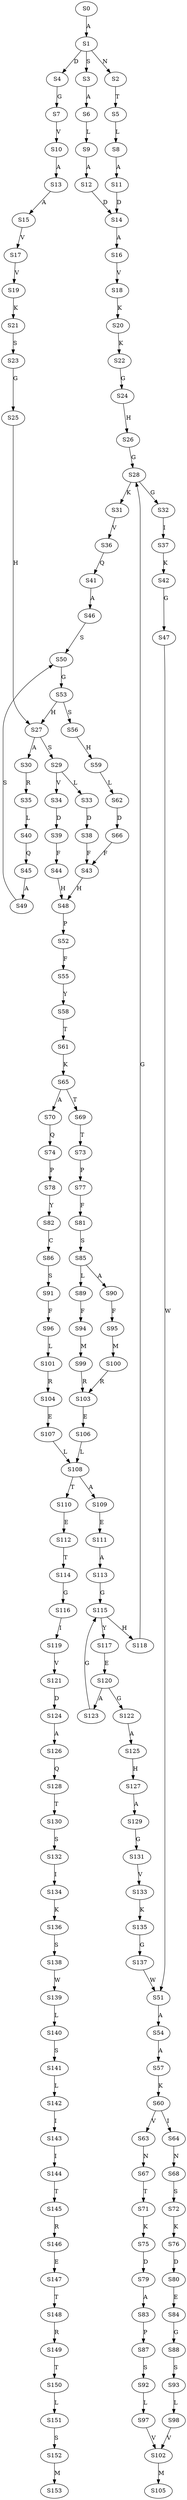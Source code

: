 strict digraph  {
	S0 -> S1 [ label = A ];
	S1 -> S2 [ label = N ];
	S1 -> S3 [ label = S ];
	S1 -> S4 [ label = D ];
	S2 -> S5 [ label = T ];
	S3 -> S6 [ label = A ];
	S4 -> S7 [ label = G ];
	S5 -> S8 [ label = L ];
	S6 -> S9 [ label = L ];
	S7 -> S10 [ label = V ];
	S8 -> S11 [ label = A ];
	S9 -> S12 [ label = A ];
	S10 -> S13 [ label = A ];
	S11 -> S14 [ label = D ];
	S12 -> S14 [ label = D ];
	S13 -> S15 [ label = A ];
	S14 -> S16 [ label = A ];
	S15 -> S17 [ label = V ];
	S16 -> S18 [ label = V ];
	S17 -> S19 [ label = V ];
	S18 -> S20 [ label = K ];
	S19 -> S21 [ label = K ];
	S20 -> S22 [ label = K ];
	S21 -> S23 [ label = S ];
	S22 -> S24 [ label = G ];
	S23 -> S25 [ label = G ];
	S24 -> S26 [ label = H ];
	S25 -> S27 [ label = H ];
	S26 -> S28 [ label = G ];
	S27 -> S29 [ label = S ];
	S27 -> S30 [ label = A ];
	S28 -> S31 [ label = K ];
	S28 -> S32 [ label = G ];
	S29 -> S33 [ label = L ];
	S29 -> S34 [ label = V ];
	S30 -> S35 [ label = R ];
	S31 -> S36 [ label = V ];
	S32 -> S37 [ label = I ];
	S33 -> S38 [ label = D ];
	S34 -> S39 [ label = D ];
	S35 -> S40 [ label = L ];
	S36 -> S41 [ label = Q ];
	S37 -> S42 [ label = K ];
	S38 -> S43 [ label = F ];
	S39 -> S44 [ label = F ];
	S40 -> S45 [ label = Q ];
	S41 -> S46 [ label = A ];
	S42 -> S47 [ label = G ];
	S43 -> S48 [ label = H ];
	S44 -> S48 [ label = H ];
	S45 -> S49 [ label = A ];
	S46 -> S50 [ label = S ];
	S47 -> S51 [ label = W ];
	S48 -> S52 [ label = P ];
	S49 -> S50 [ label = S ];
	S50 -> S53 [ label = G ];
	S51 -> S54 [ label = A ];
	S52 -> S55 [ label = F ];
	S53 -> S27 [ label = H ];
	S53 -> S56 [ label = S ];
	S54 -> S57 [ label = A ];
	S55 -> S58 [ label = Y ];
	S56 -> S59 [ label = H ];
	S57 -> S60 [ label = K ];
	S58 -> S61 [ label = T ];
	S59 -> S62 [ label = L ];
	S60 -> S63 [ label = V ];
	S60 -> S64 [ label = I ];
	S61 -> S65 [ label = K ];
	S62 -> S66 [ label = D ];
	S63 -> S67 [ label = N ];
	S64 -> S68 [ label = N ];
	S65 -> S69 [ label = T ];
	S65 -> S70 [ label = A ];
	S66 -> S43 [ label = F ];
	S67 -> S71 [ label = T ];
	S68 -> S72 [ label = S ];
	S69 -> S73 [ label = T ];
	S70 -> S74 [ label = Q ];
	S71 -> S75 [ label = K ];
	S72 -> S76 [ label = K ];
	S73 -> S77 [ label = P ];
	S74 -> S78 [ label = P ];
	S75 -> S79 [ label = D ];
	S76 -> S80 [ label = D ];
	S77 -> S81 [ label = F ];
	S78 -> S82 [ label = Y ];
	S79 -> S83 [ label = A ];
	S80 -> S84 [ label = E ];
	S81 -> S85 [ label = S ];
	S82 -> S86 [ label = C ];
	S83 -> S87 [ label = P ];
	S84 -> S88 [ label = G ];
	S85 -> S89 [ label = L ];
	S85 -> S90 [ label = A ];
	S86 -> S91 [ label = S ];
	S87 -> S92 [ label = S ];
	S88 -> S93 [ label = S ];
	S89 -> S94 [ label = F ];
	S90 -> S95 [ label = F ];
	S91 -> S96 [ label = F ];
	S92 -> S97 [ label = L ];
	S93 -> S98 [ label = L ];
	S94 -> S99 [ label = M ];
	S95 -> S100 [ label = M ];
	S96 -> S101 [ label = L ];
	S97 -> S102 [ label = V ];
	S98 -> S102 [ label = V ];
	S99 -> S103 [ label = R ];
	S100 -> S103 [ label = R ];
	S101 -> S104 [ label = R ];
	S102 -> S105 [ label = M ];
	S103 -> S106 [ label = E ];
	S104 -> S107 [ label = E ];
	S106 -> S108 [ label = L ];
	S107 -> S108 [ label = L ];
	S108 -> S109 [ label = A ];
	S108 -> S110 [ label = T ];
	S109 -> S111 [ label = E ];
	S110 -> S112 [ label = E ];
	S111 -> S113 [ label = A ];
	S112 -> S114 [ label = T ];
	S113 -> S115 [ label = G ];
	S114 -> S116 [ label = G ];
	S115 -> S117 [ label = Y ];
	S115 -> S118 [ label = H ];
	S116 -> S119 [ label = I ];
	S117 -> S120 [ label = E ];
	S118 -> S28 [ label = G ];
	S119 -> S121 [ label = V ];
	S120 -> S122 [ label = G ];
	S120 -> S123 [ label = A ];
	S121 -> S124 [ label = D ];
	S122 -> S125 [ label = A ];
	S123 -> S115 [ label = G ];
	S124 -> S126 [ label = A ];
	S125 -> S127 [ label = H ];
	S126 -> S128 [ label = Q ];
	S127 -> S129 [ label = A ];
	S128 -> S130 [ label = T ];
	S129 -> S131 [ label = G ];
	S130 -> S132 [ label = S ];
	S131 -> S133 [ label = V ];
	S132 -> S134 [ label = I ];
	S133 -> S135 [ label = K ];
	S134 -> S136 [ label = K ];
	S135 -> S137 [ label = G ];
	S136 -> S138 [ label = S ];
	S137 -> S51 [ label = W ];
	S138 -> S139 [ label = W ];
	S139 -> S140 [ label = L ];
	S140 -> S141 [ label = S ];
	S141 -> S142 [ label = L ];
	S142 -> S143 [ label = I ];
	S143 -> S144 [ label = I ];
	S144 -> S145 [ label = T ];
	S145 -> S146 [ label = R ];
	S146 -> S147 [ label = E ];
	S147 -> S148 [ label = T ];
	S148 -> S149 [ label = R ];
	S149 -> S150 [ label = T ];
	S150 -> S151 [ label = L ];
	S151 -> S152 [ label = S ];
	S152 -> S153 [ label = M ];
}
